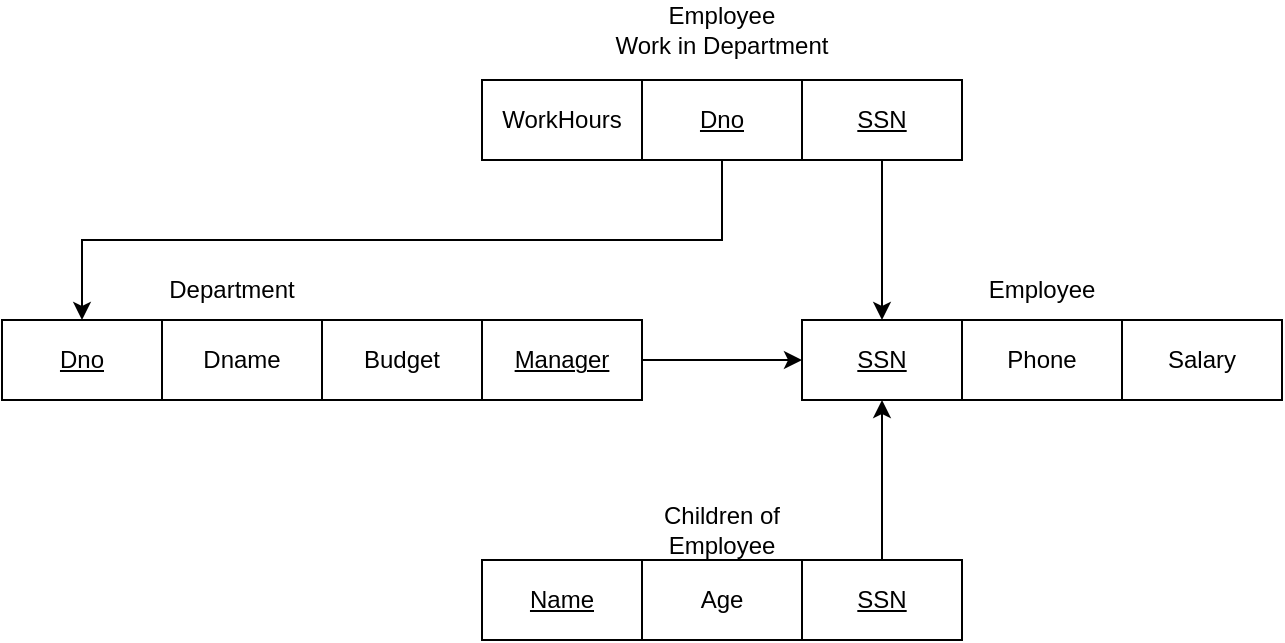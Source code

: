 <mxfile version="22.1.21" type="github">
  <diagram name="Page-1" id="c2zMVEOOuRRbfxHh7mJ0">
    <mxGraphModel dx="777" dy="525" grid="1" gridSize="10" guides="1" tooltips="1" connect="1" arrows="1" fold="1" page="1" pageScale="1" pageWidth="850" pageHeight="1100" math="0" shadow="0">
      <root>
        <mxCell id="0" />
        <mxCell id="1" parent="0" />
        <mxCell id="kao-zXj3PlyLM3gI6-AQ-2" value="SSN" style="rounded=0;whiteSpace=wrap;html=1;fontStyle=4" vertex="1" parent="1">
          <mxGeometry x="480" y="240" width="80" height="40" as="geometry" />
        </mxCell>
        <mxCell id="kao-zXj3PlyLM3gI6-AQ-3" value="Phone" style="rounded=0;whiteSpace=wrap;html=1;" vertex="1" parent="1">
          <mxGeometry x="560" y="240" width="80" height="40" as="geometry" />
        </mxCell>
        <mxCell id="kao-zXj3PlyLM3gI6-AQ-4" value="Salary" style="rounded=0;whiteSpace=wrap;html=1;" vertex="1" parent="1">
          <mxGeometry x="640" y="240" width="80" height="40" as="geometry" />
        </mxCell>
        <mxCell id="kao-zXj3PlyLM3gI6-AQ-7" value="Name" style="rounded=0;whiteSpace=wrap;html=1;fontStyle=4" vertex="1" parent="1">
          <mxGeometry x="320" y="360" width="80" height="40" as="geometry" />
        </mxCell>
        <mxCell id="kao-zXj3PlyLM3gI6-AQ-8" value="Age" style="rounded=0;whiteSpace=wrap;html=1;" vertex="1" parent="1">
          <mxGeometry x="400" y="360" width="80" height="40" as="geometry" />
        </mxCell>
        <mxCell id="kao-zXj3PlyLM3gI6-AQ-20" style="edgeStyle=orthogonalEdgeStyle;rounded=0;orthogonalLoop=1;jettySize=auto;html=1;entryX=0.5;entryY=1;entryDx=0;entryDy=0;" edge="1" parent="1" source="kao-zXj3PlyLM3gI6-AQ-9" target="kao-zXj3PlyLM3gI6-AQ-2">
          <mxGeometry relative="1" as="geometry">
            <Array as="points">
              <mxPoint x="520" y="360" />
              <mxPoint x="520" y="360" />
            </Array>
          </mxGeometry>
        </mxCell>
        <mxCell id="kao-zXj3PlyLM3gI6-AQ-9" value="SSN" style="rounded=0;whiteSpace=wrap;html=1;fontStyle=4" vertex="1" parent="1">
          <mxGeometry x="480" y="360" width="80" height="40" as="geometry" />
        </mxCell>
        <mxCell id="kao-zXj3PlyLM3gI6-AQ-37" style="edgeStyle=orthogonalEdgeStyle;rounded=0;orthogonalLoop=1;jettySize=auto;html=1;" edge="1" parent="1" source="kao-zXj3PlyLM3gI6-AQ-17" target="kao-zXj3PlyLM3gI6-AQ-2">
          <mxGeometry relative="1" as="geometry" />
        </mxCell>
        <mxCell id="kao-zXj3PlyLM3gI6-AQ-17" value="SSN" style="rounded=0;whiteSpace=wrap;html=1;fontStyle=4" vertex="1" parent="1">
          <mxGeometry x="480" y="120" width="80" height="40" as="geometry" />
        </mxCell>
        <mxCell id="kao-zXj3PlyLM3gI6-AQ-34" style="edgeStyle=orthogonalEdgeStyle;rounded=0;orthogonalLoop=1;jettySize=auto;html=1;" edge="1" parent="1" source="kao-zXj3PlyLM3gI6-AQ-18" target="kao-zXj3PlyLM3gI6-AQ-26">
          <mxGeometry relative="1" as="geometry">
            <Array as="points">
              <mxPoint x="440" y="200" />
              <mxPoint x="120" y="200" />
            </Array>
          </mxGeometry>
        </mxCell>
        <mxCell id="kao-zXj3PlyLM3gI6-AQ-18" value="Dno" style="rounded=0;whiteSpace=wrap;html=1;fontStyle=4" vertex="1" parent="1">
          <mxGeometry x="400" y="120" width="80" height="40" as="geometry" />
        </mxCell>
        <mxCell id="kao-zXj3PlyLM3gI6-AQ-19" value="WorkHours" style="rounded=0;whiteSpace=wrap;html=1;fontStyle=0" vertex="1" parent="1">
          <mxGeometry x="320" y="120" width="80" height="40" as="geometry" />
        </mxCell>
        <mxCell id="kao-zXj3PlyLM3gI6-AQ-21" value="Children of Employee" style="text;html=1;strokeColor=none;fillColor=none;align=center;verticalAlign=middle;whiteSpace=wrap;rounded=0;" vertex="1" parent="1">
          <mxGeometry x="400" y="330" width="80" height="30" as="geometry" />
        </mxCell>
        <mxCell id="kao-zXj3PlyLM3gI6-AQ-22" value="Employee" style="text;html=1;strokeColor=none;fillColor=none;align=center;verticalAlign=middle;whiteSpace=wrap;rounded=0;" vertex="1" parent="1">
          <mxGeometry x="565" y="210" width="70" height="30" as="geometry" />
        </mxCell>
        <mxCell id="kao-zXj3PlyLM3gI6-AQ-25" value="Employee&lt;br style=&quot;border-color: var(--border-color);&quot;&gt;Work in Department" style="text;html=1;strokeColor=none;fillColor=none;align=center;verticalAlign=middle;whiteSpace=wrap;rounded=0;" vertex="1" parent="1">
          <mxGeometry x="380" y="80" width="120" height="30" as="geometry" />
        </mxCell>
        <mxCell id="kao-zXj3PlyLM3gI6-AQ-26" value="Dno" style="rounded=0;whiteSpace=wrap;html=1;fontStyle=4" vertex="1" parent="1">
          <mxGeometry x="80" y="240" width="80" height="40" as="geometry" />
        </mxCell>
        <mxCell id="kao-zXj3PlyLM3gI6-AQ-27" value="Dname" style="rounded=0;whiteSpace=wrap;html=1;" vertex="1" parent="1">
          <mxGeometry x="160" y="240" width="80" height="40" as="geometry" />
        </mxCell>
        <mxCell id="kao-zXj3PlyLM3gI6-AQ-28" value="Budget" style="rounded=0;whiteSpace=wrap;html=1;" vertex="1" parent="1">
          <mxGeometry x="240" y="240" width="80" height="40" as="geometry" />
        </mxCell>
        <mxCell id="kao-zXj3PlyLM3gI6-AQ-29" value="Department" style="text;html=1;strokeColor=none;fillColor=none;align=center;verticalAlign=middle;whiteSpace=wrap;rounded=0;" vertex="1" parent="1">
          <mxGeometry x="160" y="210" width="70" height="30" as="geometry" />
        </mxCell>
        <mxCell id="kao-zXj3PlyLM3gI6-AQ-31" style="edgeStyle=orthogonalEdgeStyle;rounded=0;orthogonalLoop=1;jettySize=auto;html=1;" edge="1" parent="1" source="kao-zXj3PlyLM3gI6-AQ-30" target="kao-zXj3PlyLM3gI6-AQ-2">
          <mxGeometry relative="1" as="geometry" />
        </mxCell>
        <mxCell id="kao-zXj3PlyLM3gI6-AQ-30" value="Manager" style="rounded=0;whiteSpace=wrap;html=1;fontStyle=4" vertex="1" parent="1">
          <mxGeometry x="320" y="240" width="80" height="40" as="geometry" />
        </mxCell>
      </root>
    </mxGraphModel>
  </diagram>
</mxfile>
